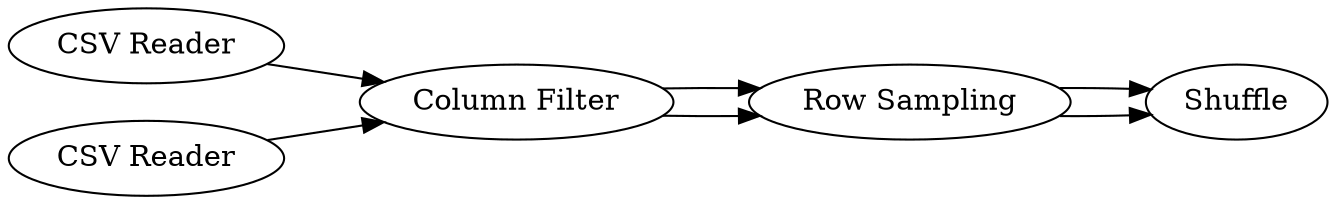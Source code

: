 digraph {
	2 [label="Row Sampling"]
	8 [label="Column Filter"]
	12 [label=Shuffle]
	2 [label="Row Sampling"]
	8 [label="Column Filter"]
	12 [label=Shuffle]
	26 [label="CSV Reader"]
	27 [label="CSV Reader"]
	2 -> 12
	8 -> 2
	2 -> 12
	8 -> 2
	26 -> 8
	27 -> 8
	rankdir=LR
}
